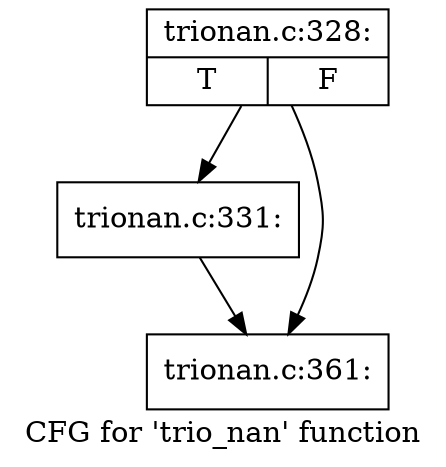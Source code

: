 digraph "CFG for 'trio_nan' function" {
	label="CFG for 'trio_nan' function";

	Node0x4d03eb0 [shape=record,label="{trionan.c:328:|{<s0>T|<s1>F}}"];
	Node0x4d03eb0 -> Node0x4d049d0;
	Node0x4d03eb0 -> Node0x4d041b0;
	Node0x4d049d0 [shape=record,label="{trionan.c:331:}"];
	Node0x4d049d0 -> Node0x4d041b0;
	Node0x4d041b0 [shape=record,label="{trionan.c:361:}"];
}

